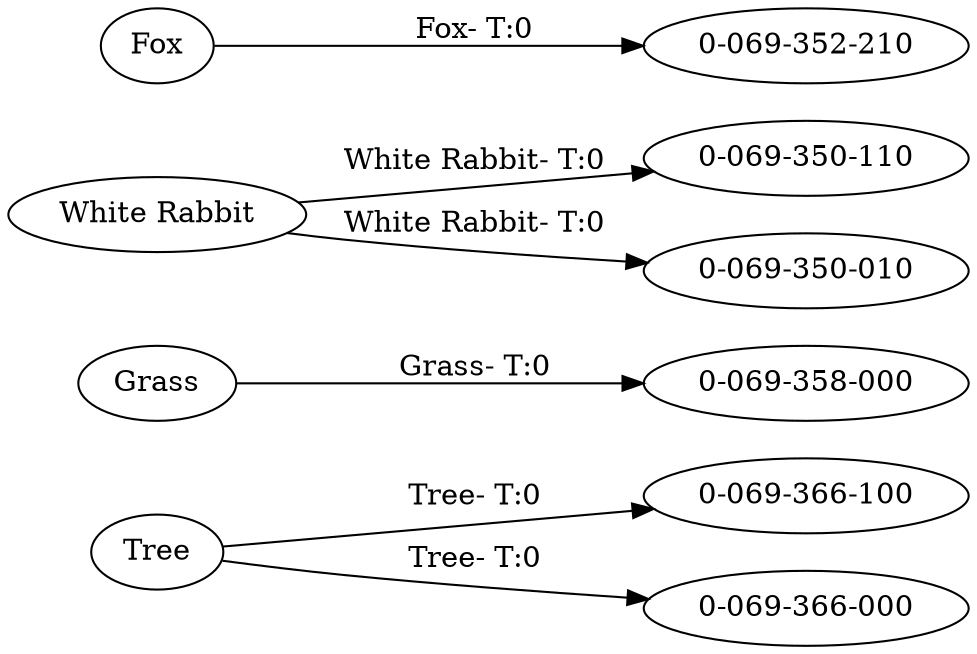 strict digraph terraformersim_phylogenetic_tree {
//This is phylogenetic tree created by Terraformer
//terraformersim.wordpress.org
//  (online .dot graph viewer at http://graphviz-dev.appspot.com/)
rankdir=LR;
"Tree" -> "0-069-366-100" [ label = "Tree- T:0" ]; // 4.00 - 33.02
"Tree" -> "0-069-366-000" [ label = "Tree- T:0" ]; // 4.00 - 33.02
"Grass" -> "0-069-358-000" [ label = "Grass- T:0" ]; // 4.00 - 32.91
"White Rabbit" -> "0-069-350-110" [ label = "White Rabbit- T:0" ]; // 4.00 - 33.32
"White Rabbit" -> "0-069-350-010" [ label = "White Rabbit- T:0" ]; // 4.00 - 33.32
"White Rabbit" -> "0-069-350-110" [ label = "White Rabbit- T:0" ]; // 4.00 - 33.32
"White Rabbit" -> "0-069-350-010" [ label = "White Rabbit- T:0" ]; // 4.00 - 33.32
"White Rabbit" -> "0-069-350-110" [ label = "White Rabbit- T:0" ]; // 4.00 - 33.32
"White Rabbit" -> "0-069-350-010" [ label = "White Rabbit- T:0" ]; // 4.00 - 33.32
"White Rabbit" -> "0-069-350-110" [ label = "White Rabbit- T:0" ]; // 4.00 - 33.32
"White Rabbit" -> "0-069-350-010" [ label = "White Rabbit- T:0" ]; // 4.00 - 33.32
"White Rabbit" -> "0-069-350-110" [ label = "White Rabbit- T:0" ]; // 4.00 - 33.32
"White Rabbit" -> "0-069-350-010" [ label = "White Rabbit- T:0" ]; // 4.00 - 33.32
"White Rabbit" -> "0-069-350-110" [ label = "White Rabbit- T:0" ]; // 4.00 - 33.32
"White Rabbit" -> "0-069-350-010" [ label = "White Rabbit- T:0" ]; // 4.00 - 33.32
"White Rabbit" -> "0-069-350-110" [ label = "White Rabbit- T:0" ]; // 4.00 - 33.32
"White Rabbit" -> "0-069-350-010" [ label = "White Rabbit- T:0" ]; // 4.00 - 33.32
"White Rabbit" -> "0-069-350-110" [ label = "White Rabbit- T:0" ]; // 4.00 - 33.32
"White Rabbit" -> "0-069-350-010" [ label = "White Rabbit- T:0" ]; // 4.00 - 33.32
"White Rabbit" -> "0-069-350-110" [ label = "White Rabbit- T:0" ]; // 4.00 - 33.32
"White Rabbit" -> "0-069-350-010" [ label = "White Rabbit- T:0" ]; // 4.00 - 33.32
"White Rabbit" -> "0-069-350-110" [ label = "White Rabbit- T:0" ]; // 4.00 - 33.32
"Fox" -> "0-069-352-210" [ label = "Fox- T:0" ]; // 4.00 - 33.32

}
